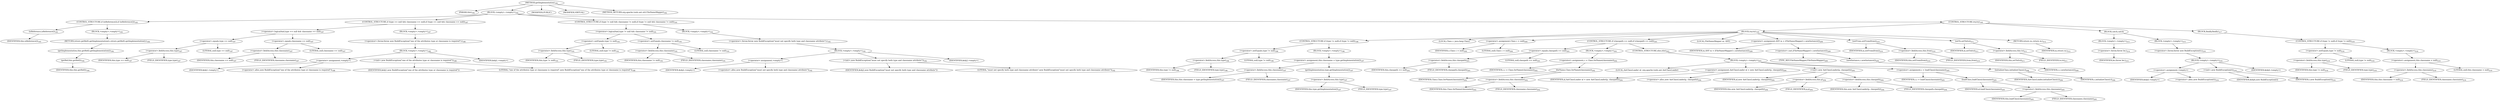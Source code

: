 digraph "getImplementation" {  
"257" [label = <(METHOD,getImplementation)<SUB>182</SUB>> ]
"40" [label = <(PARAM,this)<SUB>182</SUB>> ]
"258" [label = <(BLOCK,&lt;empty&gt;,&lt;empty&gt;)<SUB>182</SUB>> ]
"259" [label = <(CONTROL_STRUCTURE,if (isReference()),if (isReference()))<SUB>183</SUB>> ]
"260" [label = <(isReference,isReference())<SUB>183</SUB>> ]
"39" [label = <(IDENTIFIER,this,isReference())<SUB>183</SUB>> ]
"261" [label = <(BLOCK,&lt;empty&gt;,&lt;empty&gt;)<SUB>183</SUB>> ]
"262" [label = <(RETURN,return getRef().getImplementation();,return getRef().getImplementation();)<SUB>184</SUB>> ]
"263" [label = <(getImplementation,this.getRef().getImplementation())<SUB>184</SUB>> ]
"264" [label = <(getRef,this.getRef())<SUB>184</SUB>> ]
"41" [label = <(IDENTIFIER,this,this.getRef())<SUB>184</SUB>> ]
"265" [label = <(CONTROL_STRUCTURE,if (type == null &amp;&amp; classname == null),if (type == null &amp;&amp; classname == null))<SUB>187</SUB>> ]
"266" [label = <(&lt;operator&gt;.logicalAnd,type == null &amp;&amp; classname == null)<SUB>187</SUB>> ]
"267" [label = <(&lt;operator&gt;.equals,type == null)<SUB>187</SUB>> ]
"268" [label = <(&lt;operator&gt;.fieldAccess,this.type)<SUB>187</SUB>> ]
"269" [label = <(IDENTIFIER,this,type == null)<SUB>187</SUB>> ]
"270" [label = <(FIELD_IDENTIFIER,type,type)<SUB>187</SUB>> ]
"271" [label = <(LITERAL,null,type == null)<SUB>187</SUB>> ]
"272" [label = <(&lt;operator&gt;.equals,classname == null)<SUB>187</SUB>> ]
"273" [label = <(&lt;operator&gt;.fieldAccess,this.classname)<SUB>187</SUB>> ]
"274" [label = <(IDENTIFIER,this,classname == null)<SUB>187</SUB>> ]
"275" [label = <(FIELD_IDENTIFIER,classname,classname)<SUB>187</SUB>> ]
"276" [label = <(LITERAL,null,classname == null)<SUB>187</SUB>> ]
"277" [label = <(BLOCK,&lt;empty&gt;,&lt;empty&gt;)<SUB>187</SUB>> ]
"278" [label = <(&lt;operator&gt;.throw,throw new BuildException(&quot;one of the attributes type or classname is required&quot;);)<SUB>188</SUB>> ]
"279" [label = <(BLOCK,&lt;empty&gt;,&lt;empty&gt;)<SUB>188</SUB>> ]
"280" [label = <(&lt;operator&gt;.assignment,&lt;empty&gt;)> ]
"281" [label = <(IDENTIFIER,$obj1,&lt;empty&gt;)> ]
"282" [label = <(&lt;operator&gt;.alloc,new BuildException(&quot;one of the attributes type or classname is required&quot;))<SUB>188</SUB>> ]
"283" [label = <(&lt;init&gt;,new BuildException(&quot;one of the attributes type or classname is required&quot;))<SUB>188</SUB>> ]
"284" [label = <(IDENTIFIER,$obj1,new BuildException(&quot;one of the attributes type or classname is required&quot;))> ]
"285" [label = <(LITERAL,&quot;one of the attributes type or classname is required&quot;,new BuildException(&quot;one of the attributes type or classname is required&quot;))<SUB>188</SUB>> ]
"286" [label = <(IDENTIFIER,$obj1,&lt;empty&gt;)> ]
"287" [label = <(CONTROL_STRUCTURE,if (type != null &amp;&amp; classname != null),if (type != null &amp;&amp; classname != null))<SUB>191</SUB>> ]
"288" [label = <(&lt;operator&gt;.logicalAnd,type != null &amp;&amp; classname != null)<SUB>191</SUB>> ]
"289" [label = <(&lt;operator&gt;.notEquals,type != null)<SUB>191</SUB>> ]
"290" [label = <(&lt;operator&gt;.fieldAccess,this.type)<SUB>191</SUB>> ]
"291" [label = <(IDENTIFIER,this,type != null)<SUB>191</SUB>> ]
"292" [label = <(FIELD_IDENTIFIER,type,type)<SUB>191</SUB>> ]
"293" [label = <(LITERAL,null,type != null)<SUB>191</SUB>> ]
"294" [label = <(&lt;operator&gt;.notEquals,classname != null)<SUB>191</SUB>> ]
"295" [label = <(&lt;operator&gt;.fieldAccess,this.classname)<SUB>191</SUB>> ]
"296" [label = <(IDENTIFIER,this,classname != null)<SUB>191</SUB>> ]
"297" [label = <(FIELD_IDENTIFIER,classname,classname)<SUB>191</SUB>> ]
"298" [label = <(LITERAL,null,classname != null)<SUB>191</SUB>> ]
"299" [label = <(BLOCK,&lt;empty&gt;,&lt;empty&gt;)<SUB>191</SUB>> ]
"300" [label = <(&lt;operator&gt;.throw,throw new BuildException(&quot;must not specify both type and classname attribute&quot;);)<SUB>192</SUB>> ]
"301" [label = <(BLOCK,&lt;empty&gt;,&lt;empty&gt;)<SUB>192</SUB>> ]
"302" [label = <(&lt;operator&gt;.assignment,&lt;empty&gt;)> ]
"303" [label = <(IDENTIFIER,$obj2,&lt;empty&gt;)> ]
"304" [label = <(&lt;operator&gt;.alloc,new BuildException(&quot;must not specify both type and classname attribute&quot;))<SUB>192</SUB>> ]
"305" [label = <(&lt;init&gt;,new BuildException(&quot;must not specify both type and classname attribute&quot;))<SUB>192</SUB>> ]
"306" [label = <(IDENTIFIER,$obj2,new BuildException(&quot;must not specify both type and classname attribute&quot;))> ]
"307" [label = <(LITERAL,&quot;must not specify both type and classname attribute&quot;,new BuildException(&quot;must not specify both type and classname attribute&quot;))<SUB>192</SUB>> ]
"308" [label = <(IDENTIFIER,$obj2,&lt;empty&gt;)> ]
"309" [label = <(CONTROL_STRUCTURE,try,try)<SUB>195</SUB>> ]
"310" [label = <(BLOCK,try,try)<SUB>195</SUB>> ]
"311" [label = <(CONTROL_STRUCTURE,if (type != null),if (type != null))<SUB>196</SUB>> ]
"312" [label = <(&lt;operator&gt;.notEquals,type != null)<SUB>196</SUB>> ]
"313" [label = <(&lt;operator&gt;.fieldAccess,this.type)<SUB>196</SUB>> ]
"314" [label = <(IDENTIFIER,this,type != null)<SUB>196</SUB>> ]
"315" [label = <(FIELD_IDENTIFIER,type,type)<SUB>196</SUB>> ]
"316" [label = <(LITERAL,null,type != null)<SUB>196</SUB>> ]
"317" [label = <(BLOCK,&lt;empty&gt;,&lt;empty&gt;)<SUB>196</SUB>> ]
"318" [label = <(&lt;operator&gt;.assignment,this.classname = type.getImplementation())<SUB>197</SUB>> ]
"319" [label = <(&lt;operator&gt;.fieldAccess,this.classname)<SUB>197</SUB>> ]
"320" [label = <(IDENTIFIER,this,this.classname = type.getImplementation())<SUB>197</SUB>> ]
"321" [label = <(FIELD_IDENTIFIER,classname,classname)<SUB>197</SUB>> ]
"322" [label = <(getImplementation,type.getImplementation())<SUB>197</SUB>> ]
"323" [label = <(&lt;operator&gt;.fieldAccess,this.type)<SUB>197</SUB>> ]
"324" [label = <(IDENTIFIER,this,type.getImplementation())<SUB>197</SUB>> ]
"325" [label = <(FIELD_IDENTIFIER,type,type)<SUB>197</SUB>> ]
"326" [label = <(LOCAL,Class c: java.lang.Class)> ]
"327" [label = <(&lt;operator&gt;.assignment,Class c = null)<SUB>200</SUB>> ]
"328" [label = <(IDENTIFIER,c,Class c = null)<SUB>200</SUB>> ]
"329" [label = <(LITERAL,null,Class c = null)<SUB>200</SUB>> ]
"330" [label = <(CONTROL_STRUCTURE,if (classpath == null),if (classpath == null))<SUB>201</SUB>> ]
"331" [label = <(&lt;operator&gt;.equals,classpath == null)<SUB>201</SUB>> ]
"332" [label = <(&lt;operator&gt;.fieldAccess,this.classpath)<SUB>201</SUB>> ]
"333" [label = <(IDENTIFIER,this,classpath == null)<SUB>201</SUB>> ]
"334" [label = <(FIELD_IDENTIFIER,classpath,classpath)<SUB>201</SUB>> ]
"335" [label = <(LITERAL,null,classpath == null)<SUB>201</SUB>> ]
"336" [label = <(BLOCK,&lt;empty&gt;,&lt;empty&gt;)<SUB>201</SUB>> ]
"337" [label = <(&lt;operator&gt;.assignment,c = Class.forName(classname))<SUB>202</SUB>> ]
"338" [label = <(IDENTIFIER,c,c = Class.forName(classname))<SUB>202</SUB>> ]
"339" [label = <(forName,Class.forName(classname))<SUB>202</SUB>> ]
"340" [label = <(IDENTIFIER,Class,Class.forName(classname))<SUB>202</SUB>> ]
"341" [label = <(&lt;operator&gt;.fieldAccess,this.classname)<SUB>202</SUB>> ]
"342" [label = <(IDENTIFIER,this,Class.forName(classname))<SUB>202</SUB>> ]
"343" [label = <(FIELD_IDENTIFIER,classname,classname)<SUB>202</SUB>> ]
"344" [label = <(CONTROL_STRUCTURE,else,else)<SUB>203</SUB>> ]
"345" [label = <(BLOCK,&lt;empty&gt;,&lt;empty&gt;)<SUB>203</SUB>> ]
"43" [label = <(LOCAL,AntClassLoader al: org.apache.tools.ant.AntClassLoader)> ]
"346" [label = <(&lt;operator&gt;.assignment,AntClassLoader al = new AntClassLoader(p, classpath))<SUB>204</SUB>> ]
"347" [label = <(IDENTIFIER,al,AntClassLoader al = new AntClassLoader(p, classpath))<SUB>204</SUB>> ]
"348" [label = <(&lt;operator&gt;.alloc,new AntClassLoader(p, classpath))<SUB>204</SUB>> ]
"349" [label = <(&lt;init&gt;,new AntClassLoader(p, classpath))<SUB>204</SUB>> ]
"42" [label = <(IDENTIFIER,al,new AntClassLoader(p, classpath))<SUB>204</SUB>> ]
"350" [label = <(&lt;operator&gt;.fieldAccess,this.p)<SUB>204</SUB>> ]
"351" [label = <(IDENTIFIER,this,new AntClassLoader(p, classpath))<SUB>204</SUB>> ]
"352" [label = <(FIELD_IDENTIFIER,p,p)<SUB>204</SUB>> ]
"353" [label = <(&lt;operator&gt;.fieldAccess,this.classpath)<SUB>204</SUB>> ]
"354" [label = <(IDENTIFIER,this,new AntClassLoader(p, classpath))<SUB>204</SUB>> ]
"355" [label = <(FIELD_IDENTIFIER,classpath,classpath)<SUB>204</SUB>> ]
"356" [label = <(&lt;operator&gt;.assignment,c = loadClass(classname))<SUB>205</SUB>> ]
"357" [label = <(IDENTIFIER,c,c = loadClass(classname))<SUB>205</SUB>> ]
"358" [label = <(loadClass,loadClass(classname))<SUB>205</SUB>> ]
"359" [label = <(IDENTIFIER,al,loadClass(classname))<SUB>205</SUB>> ]
"360" [label = <(&lt;operator&gt;.fieldAccess,this.classname)<SUB>205</SUB>> ]
"361" [label = <(IDENTIFIER,this,loadClass(classname))<SUB>205</SUB>> ]
"362" [label = <(FIELD_IDENTIFIER,classname,classname)<SUB>205</SUB>> ]
"363" [label = <(initializeClass,initializeClass(c))<SUB>206</SUB>> ]
"364" [label = <(IDENTIFIER,AntClassLoader,initializeClass(c))<SUB>206</SUB>> ]
"365" [label = <(IDENTIFIER,c,initializeClass(c))<SUB>206</SUB>> ]
"366" [label = <(LOCAL,FileNameMapper m: ANY)> ]
"367" [label = <(&lt;operator&gt;.assignment,ANY m = (FileNameMapper) c.newInstance())<SUB>209</SUB>> ]
"368" [label = <(IDENTIFIER,m,ANY m = (FileNameMapper) c.newInstance())<SUB>209</SUB>> ]
"369" [label = <(&lt;operator&gt;.cast,(FileNameMapper) c.newInstance())<SUB>209</SUB>> ]
"370" [label = <(TYPE_REF,FileNameMapper,FileNameMapper)<SUB>209</SUB>> ]
"371" [label = <(newInstance,c.newInstance())<SUB>209</SUB>> ]
"372" [label = <(IDENTIFIER,c,c.newInstance())<SUB>209</SUB>> ]
"373" [label = <(setFrom,setFrom(from))<SUB>210</SUB>> ]
"374" [label = <(IDENTIFIER,m,setFrom(from))<SUB>210</SUB>> ]
"375" [label = <(&lt;operator&gt;.fieldAccess,this.from)<SUB>210</SUB>> ]
"376" [label = <(IDENTIFIER,this,setFrom(from))<SUB>210</SUB>> ]
"377" [label = <(FIELD_IDENTIFIER,from,from)<SUB>210</SUB>> ]
"378" [label = <(setTo,setTo(to))<SUB>211</SUB>> ]
"379" [label = <(IDENTIFIER,m,setTo(to))<SUB>211</SUB>> ]
"380" [label = <(&lt;operator&gt;.fieldAccess,this.to)<SUB>211</SUB>> ]
"381" [label = <(IDENTIFIER,this,setTo(to))<SUB>211</SUB>> ]
"382" [label = <(FIELD_IDENTIFIER,to,to)<SUB>211</SUB>> ]
"383" [label = <(RETURN,return m;,return m;)<SUB>212</SUB>> ]
"384" [label = <(IDENTIFIER,m,return m;)<SUB>212</SUB>> ]
"385" [label = <(BLOCK,catch,catch)> ]
"386" [label = <(BLOCK,&lt;empty&gt;,&lt;empty&gt;)<SUB>213</SUB>> ]
"387" [label = <(&lt;operator&gt;.throw,throw be;)<SUB>214</SUB>> ]
"388" [label = <(IDENTIFIER,be,throw be;)<SUB>214</SUB>> ]
"389" [label = <(BLOCK,&lt;empty&gt;,&lt;empty&gt;)<SUB>215</SUB>> ]
"390" [label = <(&lt;operator&gt;.throw,throw new BuildException(t);)<SUB>216</SUB>> ]
"391" [label = <(BLOCK,&lt;empty&gt;,&lt;empty&gt;)<SUB>216</SUB>> ]
"392" [label = <(&lt;operator&gt;.assignment,&lt;empty&gt;)> ]
"393" [label = <(IDENTIFIER,$obj4,&lt;empty&gt;)> ]
"394" [label = <(&lt;operator&gt;.alloc,new BuildException(t))<SUB>216</SUB>> ]
"395" [label = <(&lt;init&gt;,new BuildException(t))<SUB>216</SUB>> ]
"396" [label = <(IDENTIFIER,$obj4,new BuildException(t))> ]
"397" [label = <(IDENTIFIER,t,new BuildException(t))<SUB>216</SUB>> ]
"398" [label = <(IDENTIFIER,$obj4,&lt;empty&gt;)> ]
"399" [label = <(BLOCK,finally,finally)<SUB>217</SUB>> ]
"400" [label = <(CONTROL_STRUCTURE,if (type != null),if (type != null))<SUB>218</SUB>> ]
"401" [label = <(&lt;operator&gt;.notEquals,type != null)<SUB>218</SUB>> ]
"402" [label = <(&lt;operator&gt;.fieldAccess,this.type)<SUB>218</SUB>> ]
"403" [label = <(IDENTIFIER,this,type != null)<SUB>218</SUB>> ]
"404" [label = <(FIELD_IDENTIFIER,type,type)<SUB>218</SUB>> ]
"405" [label = <(LITERAL,null,type != null)<SUB>218</SUB>> ]
"406" [label = <(BLOCK,&lt;empty&gt;,&lt;empty&gt;)<SUB>218</SUB>> ]
"407" [label = <(&lt;operator&gt;.assignment,this.classname = null)<SUB>219</SUB>> ]
"408" [label = <(&lt;operator&gt;.fieldAccess,this.classname)<SUB>219</SUB>> ]
"409" [label = <(IDENTIFIER,this,this.classname = null)<SUB>219</SUB>> ]
"410" [label = <(FIELD_IDENTIFIER,classname,classname)<SUB>219</SUB>> ]
"411" [label = <(LITERAL,null,this.classname = null)<SUB>219</SUB>> ]
"412" [label = <(MODIFIER,PUBLIC)> ]
"413" [label = <(MODIFIER,VIRTUAL)> ]
"414" [label = <(METHOD_RETURN,org.apache.tools.ant.util.FileNameMapper)<SUB>182</SUB>> ]
  "257" -> "40" 
  "257" -> "258" 
  "257" -> "412" 
  "257" -> "413" 
  "257" -> "414" 
  "258" -> "259" 
  "258" -> "265" 
  "258" -> "287" 
  "258" -> "309" 
  "259" -> "260" 
  "259" -> "261" 
  "260" -> "39" 
  "261" -> "262" 
  "262" -> "263" 
  "263" -> "264" 
  "264" -> "41" 
  "265" -> "266" 
  "265" -> "277" 
  "266" -> "267" 
  "266" -> "272" 
  "267" -> "268" 
  "267" -> "271" 
  "268" -> "269" 
  "268" -> "270" 
  "272" -> "273" 
  "272" -> "276" 
  "273" -> "274" 
  "273" -> "275" 
  "277" -> "278" 
  "278" -> "279" 
  "279" -> "280" 
  "279" -> "283" 
  "279" -> "286" 
  "280" -> "281" 
  "280" -> "282" 
  "283" -> "284" 
  "283" -> "285" 
  "287" -> "288" 
  "287" -> "299" 
  "288" -> "289" 
  "288" -> "294" 
  "289" -> "290" 
  "289" -> "293" 
  "290" -> "291" 
  "290" -> "292" 
  "294" -> "295" 
  "294" -> "298" 
  "295" -> "296" 
  "295" -> "297" 
  "299" -> "300" 
  "300" -> "301" 
  "301" -> "302" 
  "301" -> "305" 
  "301" -> "308" 
  "302" -> "303" 
  "302" -> "304" 
  "305" -> "306" 
  "305" -> "307" 
  "309" -> "310" 
  "309" -> "385" 
  "309" -> "399" 
  "310" -> "311" 
  "310" -> "326" 
  "310" -> "327" 
  "310" -> "330" 
  "310" -> "366" 
  "310" -> "367" 
  "310" -> "373" 
  "310" -> "378" 
  "310" -> "383" 
  "311" -> "312" 
  "311" -> "317" 
  "312" -> "313" 
  "312" -> "316" 
  "313" -> "314" 
  "313" -> "315" 
  "317" -> "318" 
  "318" -> "319" 
  "318" -> "322" 
  "319" -> "320" 
  "319" -> "321" 
  "322" -> "323" 
  "323" -> "324" 
  "323" -> "325" 
  "327" -> "328" 
  "327" -> "329" 
  "330" -> "331" 
  "330" -> "336" 
  "330" -> "344" 
  "331" -> "332" 
  "331" -> "335" 
  "332" -> "333" 
  "332" -> "334" 
  "336" -> "337" 
  "337" -> "338" 
  "337" -> "339" 
  "339" -> "340" 
  "339" -> "341" 
  "341" -> "342" 
  "341" -> "343" 
  "344" -> "345" 
  "345" -> "43" 
  "345" -> "346" 
  "345" -> "349" 
  "345" -> "356" 
  "345" -> "363" 
  "346" -> "347" 
  "346" -> "348" 
  "349" -> "42" 
  "349" -> "350" 
  "349" -> "353" 
  "350" -> "351" 
  "350" -> "352" 
  "353" -> "354" 
  "353" -> "355" 
  "356" -> "357" 
  "356" -> "358" 
  "358" -> "359" 
  "358" -> "360" 
  "360" -> "361" 
  "360" -> "362" 
  "363" -> "364" 
  "363" -> "365" 
  "367" -> "368" 
  "367" -> "369" 
  "369" -> "370" 
  "369" -> "371" 
  "371" -> "372" 
  "373" -> "374" 
  "373" -> "375" 
  "375" -> "376" 
  "375" -> "377" 
  "378" -> "379" 
  "378" -> "380" 
  "380" -> "381" 
  "380" -> "382" 
  "383" -> "384" 
  "385" -> "386" 
  "385" -> "389" 
  "386" -> "387" 
  "387" -> "388" 
  "389" -> "390" 
  "390" -> "391" 
  "391" -> "392" 
  "391" -> "395" 
  "391" -> "398" 
  "392" -> "393" 
  "392" -> "394" 
  "395" -> "396" 
  "395" -> "397" 
  "399" -> "400" 
  "400" -> "401" 
  "400" -> "406" 
  "401" -> "402" 
  "401" -> "405" 
  "402" -> "403" 
  "402" -> "404" 
  "406" -> "407" 
  "407" -> "408" 
  "407" -> "411" 
  "408" -> "409" 
  "408" -> "410" 
}
